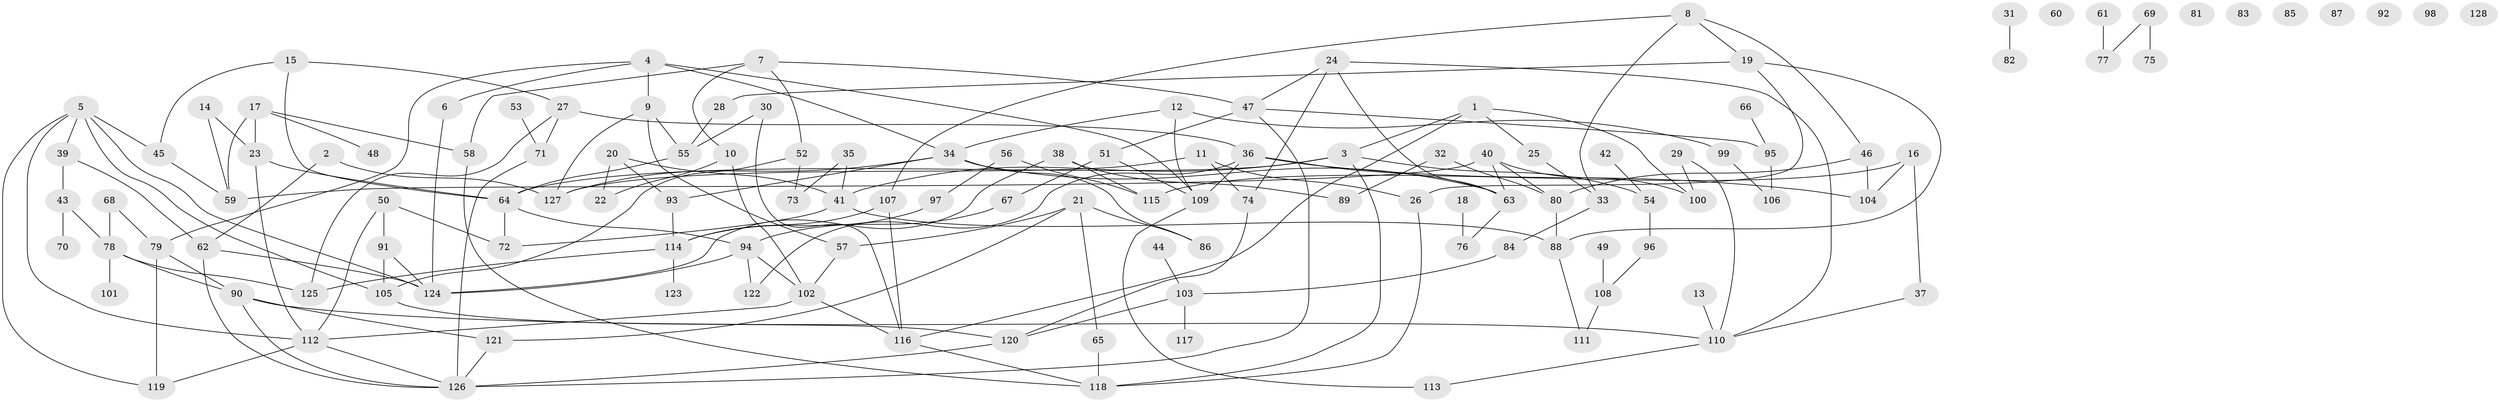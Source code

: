 // coarse degree distribution, {5: 0.2318840579710145, 3: 0.15942028985507245, 4: 0.15942028985507245, 6: 0.10144927536231885, 7: 0.028985507246376812, 1: 0.15942028985507245, 2: 0.13043478260869565, 8: 0.028985507246376812}
// Generated by graph-tools (version 1.1) at 2025/35/03/04/25 23:35:48]
// undirected, 128 vertices, 185 edges
graph export_dot {
  node [color=gray90,style=filled];
  1;
  2;
  3;
  4;
  5;
  6;
  7;
  8;
  9;
  10;
  11;
  12;
  13;
  14;
  15;
  16;
  17;
  18;
  19;
  20;
  21;
  22;
  23;
  24;
  25;
  26;
  27;
  28;
  29;
  30;
  31;
  32;
  33;
  34;
  35;
  36;
  37;
  38;
  39;
  40;
  41;
  42;
  43;
  44;
  45;
  46;
  47;
  48;
  49;
  50;
  51;
  52;
  53;
  54;
  55;
  56;
  57;
  58;
  59;
  60;
  61;
  62;
  63;
  64;
  65;
  66;
  67;
  68;
  69;
  70;
  71;
  72;
  73;
  74;
  75;
  76;
  77;
  78;
  79;
  80;
  81;
  82;
  83;
  84;
  85;
  86;
  87;
  88;
  89;
  90;
  91;
  92;
  93;
  94;
  95;
  96;
  97;
  98;
  99;
  100;
  101;
  102;
  103;
  104;
  105;
  106;
  107;
  108;
  109;
  110;
  111;
  112;
  113;
  114;
  115;
  116;
  117;
  118;
  119;
  120;
  121;
  122;
  123;
  124;
  125;
  126;
  127;
  128;
  1 -- 3;
  1 -- 25;
  1 -- 100;
  1 -- 116;
  2 -- 62;
  2 -- 127;
  3 -- 41;
  3 -- 54;
  3 -- 64;
  3 -- 118;
  4 -- 6;
  4 -- 9;
  4 -- 34;
  4 -- 79;
  4 -- 109;
  5 -- 39;
  5 -- 45;
  5 -- 105;
  5 -- 112;
  5 -- 119;
  5 -- 124;
  6 -- 124;
  7 -- 10;
  7 -- 47;
  7 -- 52;
  7 -- 58;
  8 -- 19;
  8 -- 33;
  8 -- 46;
  8 -- 107;
  9 -- 55;
  9 -- 57;
  9 -- 127;
  10 -- 22;
  10 -- 102;
  11 -- 26;
  11 -- 74;
  11 -- 127;
  12 -- 34;
  12 -- 99;
  12 -- 109;
  13 -- 110;
  14 -- 23;
  14 -- 59;
  15 -- 27;
  15 -- 45;
  15 -- 64;
  16 -- 37;
  16 -- 104;
  16 -- 115;
  17 -- 23;
  17 -- 48;
  17 -- 58;
  17 -- 59;
  18 -- 76;
  19 -- 26;
  19 -- 28;
  19 -- 88;
  20 -- 22;
  20 -- 41;
  20 -- 93;
  21 -- 57;
  21 -- 65;
  21 -- 86;
  21 -- 121;
  23 -- 64;
  23 -- 112;
  24 -- 47;
  24 -- 63;
  24 -- 74;
  24 -- 110;
  25 -- 33;
  26 -- 118;
  27 -- 36;
  27 -- 71;
  27 -- 125;
  28 -- 55;
  29 -- 100;
  29 -- 110;
  30 -- 55;
  30 -- 116;
  31 -- 82;
  32 -- 80;
  32 -- 89;
  33 -- 84;
  34 -- 63;
  34 -- 86;
  34 -- 93;
  34 -- 127;
  35 -- 41;
  35 -- 73;
  36 -- 63;
  36 -- 104;
  36 -- 109;
  36 -- 122;
  37 -- 110;
  38 -- 89;
  38 -- 115;
  38 -- 124;
  39 -- 43;
  39 -- 62;
  40 -- 59;
  40 -- 63;
  40 -- 80;
  40 -- 100;
  41 -- 72;
  41 -- 88;
  42 -- 54;
  43 -- 70;
  43 -- 78;
  44 -- 103;
  45 -- 59;
  46 -- 80;
  46 -- 104;
  47 -- 51;
  47 -- 95;
  47 -- 126;
  49 -- 108;
  50 -- 72;
  50 -- 91;
  50 -- 112;
  51 -- 67;
  51 -- 109;
  52 -- 73;
  52 -- 105;
  53 -- 71;
  54 -- 96;
  55 -- 64;
  56 -- 97;
  56 -- 115;
  57 -- 102;
  58 -- 118;
  61 -- 77;
  62 -- 124;
  62 -- 126;
  63 -- 76;
  64 -- 72;
  64 -- 94;
  65 -- 118;
  66 -- 95;
  67 -- 94;
  68 -- 78;
  68 -- 79;
  69 -- 75;
  69 -- 77;
  71 -- 126;
  74 -- 120;
  78 -- 90;
  78 -- 101;
  78 -- 125;
  79 -- 90;
  79 -- 119;
  80 -- 88;
  84 -- 103;
  88 -- 111;
  90 -- 110;
  90 -- 121;
  90 -- 126;
  91 -- 105;
  91 -- 124;
  93 -- 114;
  94 -- 102;
  94 -- 122;
  94 -- 124;
  95 -- 106;
  96 -- 108;
  97 -- 114;
  99 -- 106;
  102 -- 112;
  102 -- 116;
  103 -- 117;
  103 -- 120;
  105 -- 120;
  107 -- 114;
  107 -- 116;
  108 -- 111;
  109 -- 113;
  110 -- 113;
  112 -- 119;
  112 -- 126;
  114 -- 123;
  114 -- 125;
  116 -- 118;
  120 -- 126;
  121 -- 126;
}
